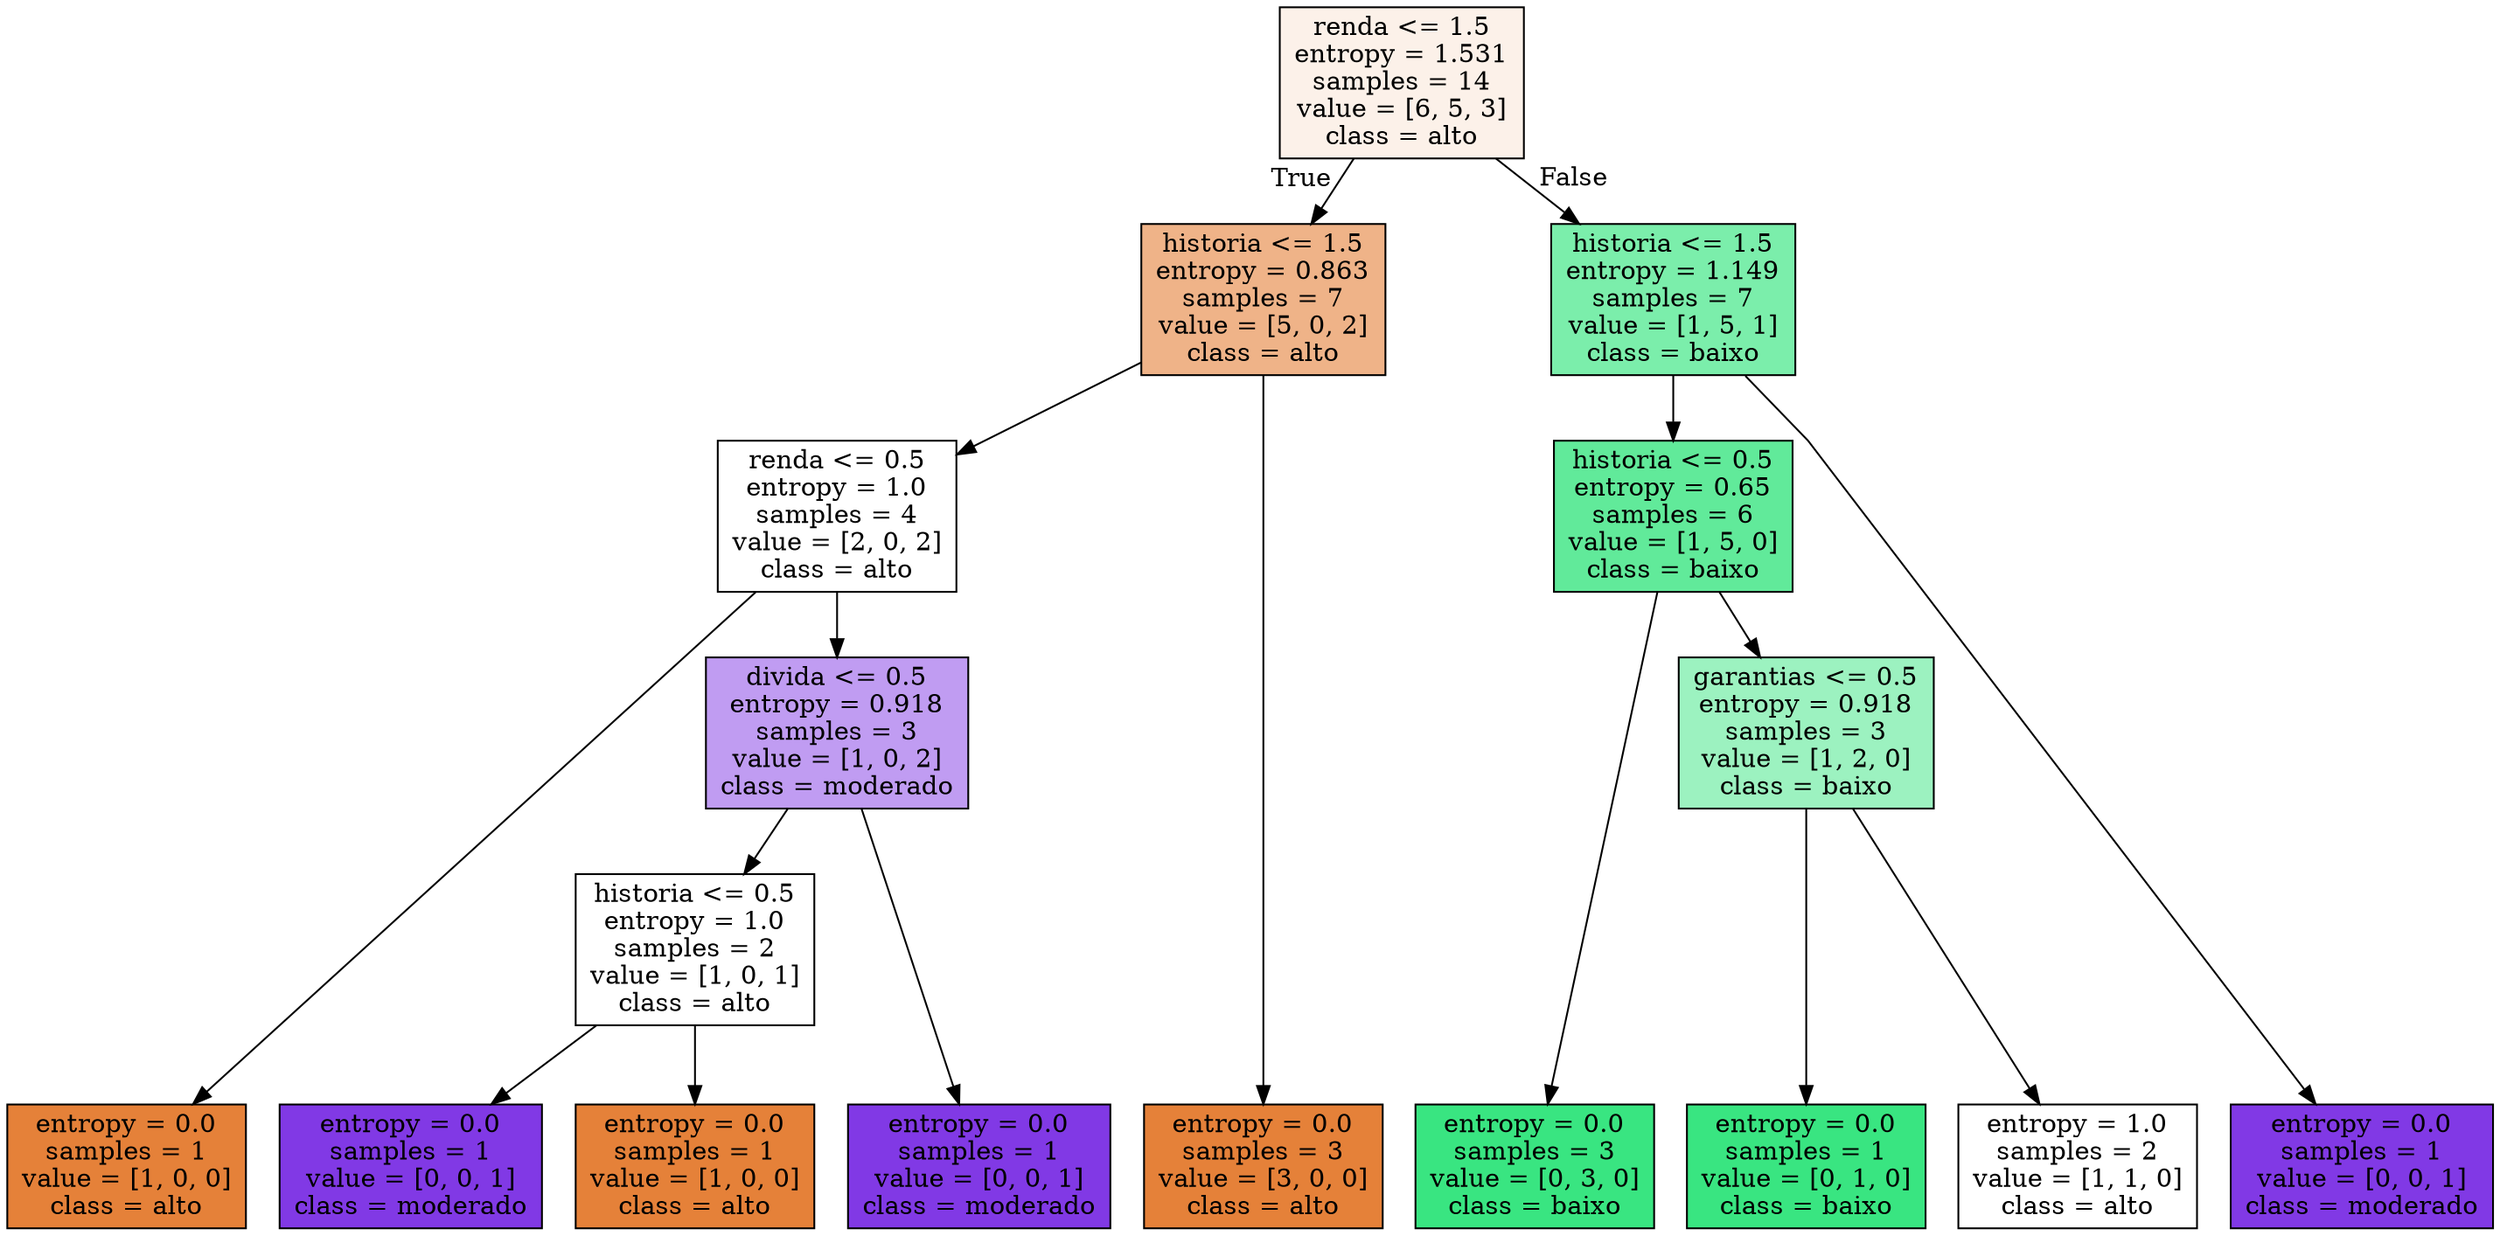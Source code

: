 digraph Tree {
node [shape=box, style="filled", color="black"] ;
graph [ranksep=equally, splines=polyline] ;
0 [label="renda <= 1.5\nentropy = 1.531\nsamples = 14\nvalue = [6, 5, 3]\nclass = alto", fillcolor="#fcf1e9"] ;
1 [label="historia <= 1.5\nentropy = 0.863\nsamples = 7\nvalue = [5, 0, 2]\nclass = alto", fillcolor="#efb388"] ;
0 -> 1 [labeldistance=2.5, labelangle=45, headlabel="True"] ;
2 [label="renda <= 0.5\nentropy = 1.0\nsamples = 4\nvalue = [2, 0, 2]\nclass = alto", fillcolor="#ffffff"] ;
1 -> 2 ;
3 [label="entropy = 0.0\nsamples = 1\nvalue = [1, 0, 0]\nclass = alto", fillcolor="#e58139"] ;
2 -> 3 ;
4 [label="divida <= 0.5\nentropy = 0.918\nsamples = 3\nvalue = [1, 0, 2]\nclass = moderado", fillcolor="#c09cf2"] ;
2 -> 4 ;
5 [label="historia <= 0.5\nentropy = 1.0\nsamples = 2\nvalue = [1, 0, 1]\nclass = alto", fillcolor="#ffffff"] ;
4 -> 5 ;
6 [label="entropy = 0.0\nsamples = 1\nvalue = [0, 0, 1]\nclass = moderado", fillcolor="#8139e5"] ;
5 -> 6 ;
7 [label="entropy = 0.0\nsamples = 1\nvalue = [1, 0, 0]\nclass = alto", fillcolor="#e58139"] ;
5 -> 7 ;
8 [label="entropy = 0.0\nsamples = 1\nvalue = [0, 0, 1]\nclass = moderado", fillcolor="#8139e5"] ;
4 -> 8 ;
9 [label="entropy = 0.0\nsamples = 3\nvalue = [3, 0, 0]\nclass = alto", fillcolor="#e58139"] ;
1 -> 9 ;
10 [label="historia <= 1.5\nentropy = 1.149\nsamples = 7\nvalue = [1, 5, 1]\nclass = baixo", fillcolor="#7beeab"] ;
0 -> 10 [labeldistance=2.5, labelangle=-45, headlabel="False"] ;
11 [label="historia <= 0.5\nentropy = 0.65\nsamples = 6\nvalue = [1, 5, 0]\nclass = baixo", fillcolor="#61ea9a"] ;
10 -> 11 ;
12 [label="entropy = 0.0\nsamples = 3\nvalue = [0, 3, 0]\nclass = baixo", fillcolor="#39e581"] ;
11 -> 12 ;
13 [label="garantias <= 0.5\nentropy = 0.918\nsamples = 3\nvalue = [1, 2, 0]\nclass = baixo", fillcolor="#9cf2c0"] ;
11 -> 13 ;
14 [label="entropy = 0.0\nsamples = 1\nvalue = [0, 1, 0]\nclass = baixo", fillcolor="#39e581"] ;
13 -> 14 ;
15 [label="entropy = 1.0\nsamples = 2\nvalue = [1, 1, 0]\nclass = alto", fillcolor="#ffffff"] ;
13 -> 15 ;
16 [label="entropy = 0.0\nsamples = 1\nvalue = [0, 0, 1]\nclass = moderado", fillcolor="#8139e5"] ;
10 -> 16 ;
{rank=same ; 0} ;
{rank=same ; 1; 10} ;
{rank=same ; 2; 11} ;
{rank=same ; 4; 13} ;
{rank=same ; 5} ;
{rank=same ; 3; 6; 7; 8; 9; 12; 14; 15; 16} ;
}